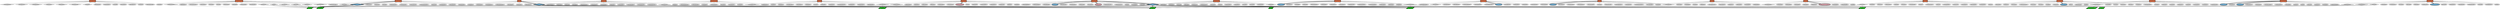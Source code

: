graph IMDB {

	// Director nodes
	subgraph directors {
		node[shape=diamond style=filled]
		aromeclaudemichel
		abraunbettinai
		akinkelmartin
		atraykovatanas[ penwidth=5 fillcolor=lightskyblue]
		akronthalerthomas
		aaltmanroberti
		agustemmanuelii
		avergnejeanpierre
		acatonjonesmichael
		astephanbernhard[ penwidth=5 fillcolor=lightskyblue]
		aladogedominique
		aklischstefan
		ametcalfestephen
		atonetticlaudio
		aengelhardtwilhelm
		akappesstphane
		azensmichael
		amillergeorgei
		abonnetchristiani
		asciveresmarianna
		abattiatofranco
		aapprederisfranck
		apakulaalanj
		apunchevborislav
		agrimaldiaurelioi
		asummereric
		asoderberghsteven
		asurchadzhievstefani
		amarinovichanton
		averhoevenpauli[ penwidth=5 fillcolor=lightskyblue]
		agutjahrrainer
		akrgnther
	}

	// Actor nodes
	subgraph actors {
		node[style=filled]
		adietermann
		afredward
		afirminerichard
		aclaudiamessner
		aguillaumeromain[ penwidth=5 fillcolor=lightskyblue]
		aenzodimartino
		awilliamatherton
		aconsuelolupo
		astefanpetrov
		awayneknight
		aandreasschwaiger
		aanthonyheald
		aceceliaannbirt
		adinaconnolly
		aleonardlansink
		apierrearditi
		acoralyzahonero
		alyubomirbobchevski
		abrigittefossey
		alloydalan
		aivangrigorov
		aantoninobruschetta
		aluciasardo
		asamantharnier
		acarolflorence
		atheresascholze
		adenisarndt
		aemilmarkov
		ajeannetripplehorn
		ascottcaan
		ageorgeclooney
		agerdlohmeyer
		anicolegrimaudo
		aalexandrawinisky
		anicholaswoodeson
		awhoopigoldberg
		aindiravarma[ penwidth=5 fillcolor=lightskyblue]
		agretascacchi
		astefandanailov
		adanielvonbargen
		arobyndouglass
		amarenschumacher
		amiguelferrer
		aantoniettacarbonetti
		ajorgerhernandez
		avolkerranisch
		abrnicebejo
		astanleyanderson
		astevekuhn
		apaolaciampi
		aandygarcia
		asharonstone
		amarisaburger
		akarinthaler
		adanielegalea
		astevekalfa
		arichardegrant
		adavidsontag
		aivantonev
		asonyadjulgerova
		ajamessikking
		adimitarhadzhiyanev
		acatherinezetajones
		amarcospicuglia
		anormanarmour
		asheilapaterson[ penwidth=5 fillcolor=pink]
		ajohnheard
		agabrieleferzetti
		afrancishuster
		apetergallagher
		adavidthewlis
		aantonradichev
		asydneypollack
		ajrggudzuhn
		alaurabetti
		aannamariagherardi
		alarrysontag
		amaurizionicolosi
		afrancomirabella
		abarbaratabita
		ajanchappell
		anikoladadov
		aminianden
		aianholm
		alewissmith
		aviktordanchenko
		abradpitt
		amichaeldouglas
		aneilmaskell
		ajuliaroberts
		amanliosgalambro
		aberniemac
		ajohnfinn
		afloramontgomery
		ajackmcgee[ penwidth=5 fillcolor=lightskyblue]
		ageorgedzundza
		aarmelledeutsch
		aulrichmhe
		asotirmaynolovski
		acaseyaffleck
		arobertculp
		atzenokandov
		aivanbratanov
		amarksangster
		acaitlinoheaney
		alyubomirbachvarov
		aserenaautieri
		apetardespotov
		aterenceharvey
		agesinecukrowski
		aileanarigano
		agabriellelazure
		ajustinmonjo
		aginachiarelli
		aconnorwiddows
		alylelovett
		astancollymore
		araffaeladavi
		ajuliedray
		ajannowicki
		atzvetolyubrakovski
		afabiolobello[ penwidth=5 fillcolor=lightskyblue]
		afrankpatton
		amichalbajor
		atimothypaulperez
		atimrobbins
		adinamerrill
		aalancpeterson
		aludwigbriand
		adeanstockwell
		afrankcturner
		astanleytucci
		amarccaleb
		agilbellows
		amaurolenares
		astefanpejchev
		abogomilsimeonov
		adorothymalone
		adebraengle
		adonatellafinocchiaro
		amaxmller
		ageorgistamatov
		aangelahall
		astoychomazgalov
		avincenzocrivello
		avincentlecoeur
		arenateschroeter
		accilecassel
		adannflorek
		amikhailmikhajlov
		aauroraquattrocchi
		abrionjames
		ahristodinev
		asavahashamov
		aangelinasarova
		asamshepard
		ahubertmulzer
		adontiffany
		amarkusbker
		abiagiobarone
		asalvatorelazzaro
		amarcoleonardi
		akostatsonev
		amarcocavicchioli
		agusmercurio
		ajaimzwoolvett
		amanueladolcemascolo[ penwidth=5 fillcolor=pink]
		aleilanisarelle
		abenjohnson
		abruceayoung
		aloccorbery
		ajuttawachowiak
		athomasstielner
		asaromiano
		abillyconnolly
		aivankondov
		alucavitrano[ penwidth=5 fillcolor=lightskyblue]
		apenlopecruz
		akirilyanev
		achelcieross[ penwidth=5 fillcolor=pink]
		aganchoganchev
		avincentdonofrio
		adenzelwashington
		astephentobolowsky
		ahughkeaysbyrne
		adillonmoen
		adavidmorrissey
		aalicjajachiewicz
		abenjaminmouton
		aemiliaradeva
		apatricejuiff
		aheathcotewilliams
		amarkgantt
		aivandimov
		aannejacques
		ahumecronyn[ penwidth=5 fillcolor=lightskyblue]
		aleahayres
		acharlotterampling
		aeddasabatini
		acorradofortuna
		afranoisechristophe
		agiancarloscuderi
		apetyasilyanova
		aelliottgould
		adavidarnett
		adidierdijoux
		aradarassimov
		alorigalinski
		atonygoldwyn
		akunkabaeva
		akonstanzebreitebner
		atimberrington
		atizianalodato
		anelsonpeltz[ penwidth=5 fillcolor=lightskyblue]
		acarmelogalati
		apieradegliesposti
		aeddiejemison
		ahorstkummeth
		aluciacammalleri
		apaullnolan
		avyarakovacheva
		abillcable
		ajurneesmollett
		amariashopova
		aedkross
		alyubomirkanev
		ajohnlithgow[ penwidth=5 fillcolor=lightskyblue]
		acynthiastevenson
		aellenthomas
		acesareapolito
		astefanodionisi
		avannifois
		atommikulla
		aestefanacastro
		ahughdancy
		anevenakokanova
	}

	// Movie nodes
	subgraph movies {
		node[shape=box style=filled]
		aunetunfontsix[ fillcolor=coral penwidth=5]
		abasicinstinct[ fillcolor=coral penwidth=5]
		agrandpatronle[ fillcolor=coral penwidth=5]
		abadlands2005[ fillcolor=coral penwidth=5]
		aperdutoamor[ fillcolor=coral penwidth=5]
		aoceanstwelve[ fillcolor=coral penwidth=5]
		apelicanbriefthe[ fillcolor=coral penwidth=5]
		anerolio[ fillcolor=coral penwidth=5]
		aplayerthe[ fillcolor=coral penwidth=5]
		arosenheimcopsdie[ fillcolor=coral penwidth=5]
		abeautifuljoe[ fillcolor=coral penwidth=5]
		abasicinstinct2[ fillcolor=coral penwidth=5]
		aletztezeugeder[ fillcolor=coral penwidth=5]
		akristali[ fillcolor=coral penwidth=5]
		aribellela[ fillcolor=coral penwidth=5]
		aoceanseleven[ fillcolor=coral penwidth=5]
		ageratzite[ fillcolor=coral penwidth=5]
		aspasenieto[ fillcolor=coral penwidth=5]
		alegendazapaisiy[ fillcolor=coral penwidth=5]
		asaramay[ fillcolor=coral penwidth=5]
	}

	// Genre nodes
	subgraph genres {
		node[shape=parallelogram,style=filled]
		amystery[ fillcolor=limegreen penwidth=5]
		acomedy[ fillcolor=limegreen penwidth=5]
		ascifi[ fillcolor=limegreen penwidth=5]
		athriller[ fillcolor=limegreen penwidth=5]
		adrama[ fillcolor=limegreen penwidth=5]
		aaction[ fillcolor=limegreen penwidth=5]
		adocumentary[ fillcolor=limegreen penwidth=5]
		aromance[ fillcolor=limegreen penwidth=5]
		acrime[ fillcolor=limegreen penwidth=5]
	}

	// Movie edges
	aletztezeugeder--aandreasschwaiger
	anerolio--amarcocavicchioli
	aletztezeugeder--akonstanzebreitebner
	aspasenieto--alyubomirkanev
	agrandpatronle--aladogedominique
	abeautifuljoe--aalancpeterson
	abasicinstinct2--asharonstone
	aspasenieto--alyubomirbachvarov
	abasicinstinct--achelcieross[ penwidth=5]
	abasicinstinct--adanielvonbargen
	ageratzite--aganchoganchev
	arosenheimcopsdie--akinkelmartin
	aletztezeugeder--azensmichael
	akristali--akostatsonev
	arosenheimcopsdie--ahubertmulzer
	aperdutoamor--aantoninobruschetta
	akristali--apetardespotov
	aribellela--aauroraquattrocchi
	anerolio--amaurolenares
	abasicinstinct2--aellenthomas
	aoceanseleven--ascottcaan
	anerolio--asalvatorelazzaro
	aoceanstwelve--acatherinezetajones
	aperdutoamor--aannamariagherardi
	aplayerthe--abrionjames
	alegendazapaisiy--atzenokandov
	anerolio--agiancarloscuderi
	aoceanstwelve--adinaconnolly
	abadlands2005--amiguelferrer
	agrandpatronle--afirminerichard
	aoceanstwelve--aminianden
	aunetunfontsix--asamantharnier
	agrandpatronle--acoralyzahonero
	aribellela--astefanodionisi
	aspasenieto--aemilmarkov
	aoceanseleven--aeddiejemison
	abasicinstinct2--acatonjonesmichael
	akristali--apetyasilyanova
	asaramay--avannifois
	alegendazapaisiy--akirilyanev
	aribellela--araffaeladavi
	anerolio--avincenzocrivello
	aperdutoamor--aradarassimov
	abasicinstinct2--atimberrington
	aspasenieto--asotirmaynolovski
	aunetunfontsix--apatricejuiff
	aoceanseleven--acaseyaffleck
	arosenheimcopsdie--amaxmller
	abasicinstinct2--adavidmorrissey
	aspasenieto--akostatsonev
	aoceanstwelve--aedkross
	aribellela--aeddasabatini
	aplayerthe--asydneypollack
	aletztezeugeder--arenateschroeter
	aoceanseleven--atimothypaulperez
	aplayerthe--apetergallagher
	abasicinstinct2--aterenceharvey
	abeautifuljoe--abillyconnolly
	apelicanbriefthe--ajamessikking
	aunetunfontsix--aloccorbery
	akristali--asonyadjulgerova
	arosenheimcopsdie--agutjahrrainer
	aplayerthe--aangelahall
	anerolio--afrancomirabella
	arosenheimcopsdie--abraunbettinai
	ageratzite--atzvetolyubrakovski
	aoceanseleven--aelliottgould
	aoceanstwelve--asoderberghsteven
	agrandpatronle--afrancishuster
	akristali--aemiliaradeva
	agrandpatronle--atonetticlaudio
	asaramay--abiagiobarone
	arosenheimcopsdie--ahorstkummeth
	aplayerthe--atimrobbins
	anerolio--agrimaldiaurelioi
	apelicanbriefthe--atonygoldwyn
	abadlands2005--alloydalan
	ageratzite--amarinovichanton
	aperdutoamor--acorradofortuna
	apelicanbriefthe--asamshepard
	apelicanbriefthe--arobertculp
	aoceanseleven--amarkgantt
	abeautifuljoe--agilbellows
	agrandpatronle--abonnetchristiani
	aoceanstwelve--ascottcaan
	aplayerthe--alylelovett
	apelicanbriefthe--ajuliaroberts
	ageratzite--aivandimov
	aunetunfontsix--aestefanacastro
	apelicanbriefthe--astanleyanderson
	abasicinstinct--ajeannetripplehorn
	abeautifuljoe--ajurneesmollett
	abeautifuljoe--asharonstone
	apelicanbriefthe--ahumecronyn[ penwidth=5]
	apelicanbriefthe--apakulaalanj
	ageratzite--aivantonev
	aspasenieto--anevenakokanova
	apelicanbriefthe--ajohnlithgow[ penwidth=5]
	aoceanseleven--abradpitt
	aletztezeugeder--agesinecukrowski
	alegendazapaisiy--amikhailmikhajlov
	aspasenieto--abogomilsimeonov
	abeautifuljoe--anormanarmour
	abeautifuljoe--adannflorek
	aplayerthe--agretascacchi
	asaramay--aconsuelolupo
	abeautifuljoe--ajaimzwoolvett
	abadlands2005--adebraengle
	aspasenieto--amichalbajor
	abasicinstinct2--afloramontgomery
	abadlands2005--acaitlinoheaney
	aoceanseleven--ageorgeclooney
	apelicanbriefthe--aanthonyheald
	abadlands2005--arobyndouglass
	asaramay--aileanarigano
	aplayerthe--avincentdonofrio
	abasicinstinct--asharonstone
	abeautifuljoe--afrankcturner
	abasicinstinct--ageorgedzundza
	aoceanseleven--alorigalinski
	abasicinstinct--aleilanisarelle
	abasicinstinct2--ajanchappell
	arosenheimcopsdie--akrgnther
	ageratzite--anikoladadov
	aplayerthe--aleahayres
	aoceanstwelve--ageorgeclooney
	agrandpatronle--accilecassel
	aletztezeugeder--aleonardlansink
	abadlands2005--amarccaleb
	aperdutoamor--anicolegrimaudo
	abasicinstinct2--aneilmaskell
	anerolio--aantoniettacarbonetti
	aletztezeugeder--aclaudiamessner
	aplayerthe--arichardegrant
	abadlands2005--ajustinmonjo
	agrandpatronle--afranoisechristophe
	aoceanseleven--acarolflorence
	abasicinstinct--adenisarndt
	ageratzite--astefanpetrov
	abeautifuljoe--aconnorwiddows
	aplayerthe--adeanstockwell
	aribellela--apaolaciampi
	aplayerthe--adinamerrill
	asaramay--abarbaratabita
	aplayerthe--afredward
	abadlands2005--ahughkeaysbyrne
	aletztezeugeder--astephanbernhard[ penwidth=5]
	aspasenieto--aalicjajachiewicz
	abadlands2005--alewissmith
	abasicinstinct--abenjaminmouton
	aperdutoamor--atizianalodato
	aribellela--agrimaldiaurelioi
	aperdutoamor--agabrieleferzetti
	abeautifuljoe--aianholm
	abadlands2005--astevekuhn
	arosenheimcopsdie--amarenschumacher
	alegendazapaisiy--astoychomazgalov
	akristali--aivangrigorov
	aribellela--amarcoleonardi
	abasicinstinct2--acharlotterampling
	arosenheimcopsdie--agerdlohmeyer
	abeautifuljoe--adillonmoen
	akristali--anevenakokanova
	anerolio--aluciasardo
	aunetunfontsix--adidierdijoux
	aperdutoamor--alucavitrano[ penwidth=5]
	aunetunfontsix--ajuliedray
	aperdutoamor--abattiatofranco
	aoceanseleven--ajorgerhernandez
	abasicinstinct--abillcable
	aoceanstwelve--adontiffany
	ageratzite--amariashopova
	abasicinstinct--abruceayoung
	aspasenieto--aantonradichev
	abasicinstinct2--aheathcotewilliams
	anerolio--apieradegliesposti
	arosenheimcopsdie--amarisaburger
	arosenheimcopsdie--athomasstielner
	apelicanbriefthe--astanleytucci
	abeautifuljoe--ametcalfestephen
	akristali--atraykovatanas[ penwidth=5]
	abadlands2005--asharonstone
	alegendazapaisiy--aangelinasarova
	agrandpatronle--agabriellelazure
	aspasenieto--ajannowicki
	aletztezeugeder--ajrggudzuhn
	abasicinstinct2--adavidthewlis
	aoceanstwelve--adavidsontag
	abasicinstinct2--astancollymore
	aperdutoamor--amanliosgalambro
	arosenheimcopsdie--aandreasschwaiger
	anerolio--amarcospicuglia
	anerolio--aenzodimartino
	aoceanstwelve--alarrysontag
	ageratzite--aangelinasarova
	alegendazapaisiy--alyubomirbobchevski
	asaramay--amanueladolcemascolo[ penwidth=5]
	abasicinstinct--astephentobolowsky
	asaramay--aluciacammalleri
	aoceanstwelve--ajuliaroberts
	alegendazapaisiy--asavahashamov
	aperdutoamor--adonatellafinocchiaro
	asaramay--asciveresmarianna
	apelicanbriefthe--awilliamatherton
	akristali--astoychomazgalov
	arosenheimcopsdie--aklischstefan
	arosenheimcopsdie--aengelhardtwilhelm
	abeautifuljoe--asheilapaterson[ penwidth=5]
	aspasenieto--astoychomazgalov
	aoceanseleven--aceceliaannbirt
	abeautifuljoe--abenjohnson
	anerolio--amaurizionicolosi
	arosenheimcopsdie--akarinthaler
	alegendazapaisiy--aivankondov
	aunetunfontsix--aapprederisfranck
	aletztezeugeder--atheresascholze
	alegendazapaisiy--aviktordanchenko
	aplayerthe--acynthiastevenson
	asaramay--acarmelogalati
	aunetunfontsix--abrnicebejo
	aunetunfontsix--aarmelledeutsch
	agrandpatronle--agustemmanuelii
	aletztezeugeder--avolkerranisch
	abasicinstinct--ajackmcgee[ penwidth=5]
	arosenheimcopsdie--atommikulla
	aoceanstwelve--aandygarcia
	apelicanbriefthe--ajohnheard
	aletztezeugeder--ajuttawachowiak
	aoceanstwelve--abradpitt
	anerolio--asaromiano
	aoceanseleven--aberniemac
	abasicinstinct--averhoevenpauli[ penwidth=5]
	arosenheimcopsdie--amarkusbker
	aperdutoamor--aluciasardo
	agrandpatronle--asummereric
	ageratzite--astefanpejchev
	aunetunfontsix--avincentlecoeur
	abadlands2005--amillergeorgei
	asaramay--aluciasardo
	aunetunfontsix--aalexandrawinisky
	akristali--adimitarhadzhiyanev
	abadlands2005--agusmercurio
	abadlands2005--adavidarnett
	asaramay--aserenaautieri
	abasicinstinct--awayneknight
	abasicinstinct2--amarksangster
	aoceanseleven--afrankpatton
	aplayerthe--awhoopigoldberg
	aunetunfontsix--avergnejeanpierre
	aoceanseleven--asoderberghsteven
	apelicanbriefthe--adenzelwashington
	aoceanstwelve--acaseyaffleck
	apelicanbriefthe--anicholaswoodeson
	ageratzite--akunkabaeva
	aplayerthe--aaltmanroberti
	aribellela--adanielegalea
	akristali--astefandanailov
	abasicinstinct--amichaeldouglas
	abeautifuljoe--aginachiarelli
	agrandpatronle--akappesstphane
	agrandpatronle--astevekalfa
	abasicinstinct2--ahughdancy
	aunetunfontsix--apierrearditi
	aspasenieto--apunchevborislav
	ageratzite--aivanbratanov
	anerolio--afabiolobello[ penwidth=5]
	alegendazapaisiy--ahristodinev
	aletztezeugeder--adietermann
	aletztezeugeder--aulrichmhe
	abasicinstinct--adorothymalone
	aunetunfontsix--abrigittefossey
	aribellela--apenlopecruz
	aoceanstwelve--anelsonpeltz[ penwidth=5]
	alegendazapaisiy--asurchadzhievstefani
	agrandpatronle--aromeclaudemichel
	aoceanstwelve--aannejacques
	apelicanbriefthe--ajohnfinn
	aribellela--alaurabetti
	aoceanseleven--apaullnolan
	aribellela--acesareapolito
	ageratzite--avyarakovacheva
	arosenheimcopsdie--akronthalerthomas
	aunetunfontsix--aguillaumeromain[ penwidth=5]
	aunetunfontsix--aludwigbriand
	abasicinstinct2--aindiravarma[ penwidth=5]
	ageratzite--ageorgistamatov

	// Genre edges
	asoderberghsteven--adocumentary
	avergnejeanpierre--acomedy
	asurchadzhievstefani--adrama
	acatonjonesmichael--amystery
	aaltmanroberti--athriller
	akronthalerthomas--acomedy
	apakulaalanj--athriller
	ametcalfestephen--aromance
	aklischstefan--acomedy
	apakulaalanj--amystery
	akronthalerthomas--acrime
	asoderberghsteven--athriller
	akinkelmartin--acomedy
	averhoevenpauli--amystery[ penwidth=5]
	asoderberghsteven--acomedy
	atraykovatanas--adrama[ penwidth=5]
	akrgnther--acomedy
	asoderberghsteven--aaction
	apunchevborislav--adrama
	agrimaldiaurelioi--adrama
	averhoevenpauli--adrama[ penwidth=5]
	agutjahrrainer--acomedy
	aapprederisfranck--acomedy
	asoderberghsteven--acrime
	abraunbettinai--acomedy
	amillergeorgei--ascifi
	aaltmanroberti--acomedy
	akrgnther--acrime
	amarinovichanton--adrama
	acatonjonesmichael--athriller
	abattiatofranco--adrama
	acatonjonesmichael--acrime
	averhoevenpauli--acrime[ penwidth=5]
	averhoevenpauli--athriller[ penwidth=5]
	ametcalfestephen--adrama
	aaltmanroberti--adrama
	aklischstefan--acrime
	agutjahrrainer--acrime
	apakulaalanj--adrama
	akinkelmartin--acrime
	azensmichael--acrime
	aengelhardtwilhelm--acrime
	acatonjonesmichael--adrama
	astephanbernhard--acrime[ penwidth=5]
	ametcalfestephen--acomedy
	abraunbettinai--acrime

}
